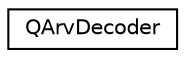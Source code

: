 digraph "Graphical Class Hierarchy"
{
  edge [fontname="Helvetica",fontsize="10",labelfontname="Helvetica",labelfontsize="10"];
  node [fontname="Helvetica",fontsize="10",shape=record];
  rankdir="LR";
  Node1 [label="QArvDecoder",height=0.2,width=0.4,color="black", fillcolor="white", style="filled",URL="$class_q_arv_decoder.html",tooltip="An abstract interface of a decoder for a particular frame format and size. "];
}
